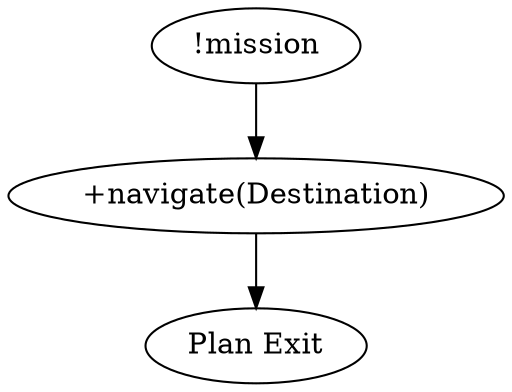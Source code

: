 // !mission
digraph {
	0 [label="!mission"]
	-1 [label="Plan Exit"]
	1 [label="+navigate(Destination)"]
	0 -> 1
	1 -> -1
}
